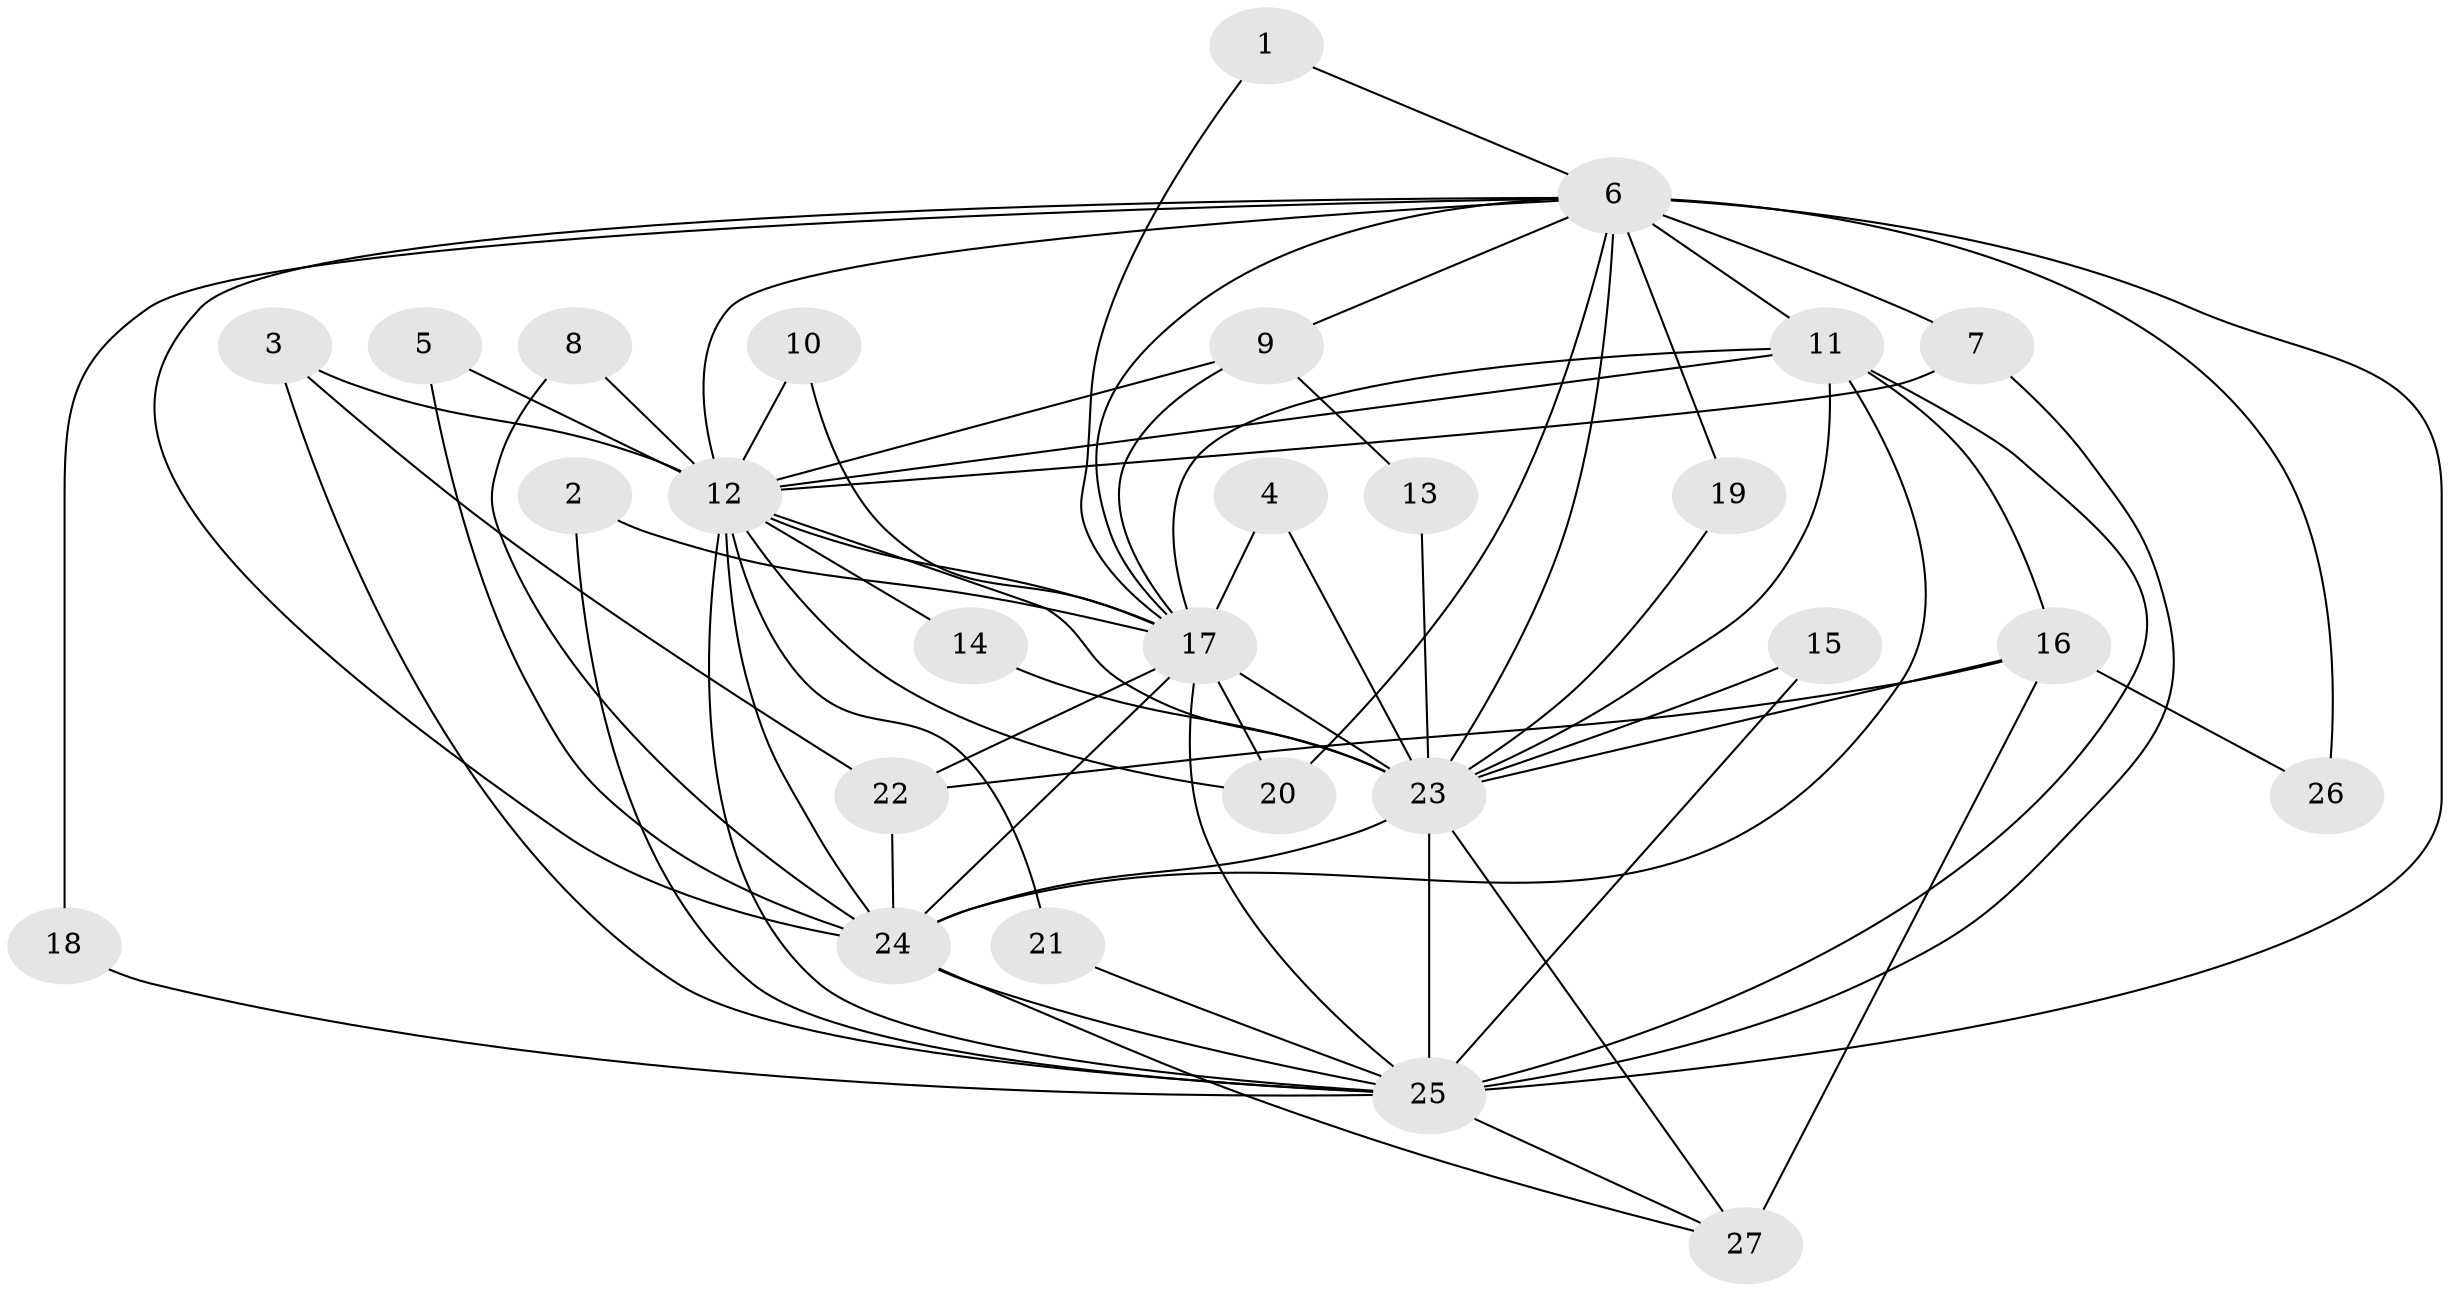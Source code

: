 // original degree distribution, {12: 0.018867924528301886, 15: 0.018867924528301886, 14: 0.03773584905660377, 21: 0.03773584905660377, 17: 0.05660377358490566, 11: 0.018867924528301886, 2: 0.5660377358490566, 5: 0.018867924528301886, 4: 0.03773584905660377, 3: 0.18867924528301888}
// Generated by graph-tools (version 1.1) at 2025/49/03/09/25 03:49:40]
// undirected, 27 vertices, 68 edges
graph export_dot {
graph [start="1"]
  node [color=gray90,style=filled];
  1;
  2;
  3;
  4;
  5;
  6;
  7;
  8;
  9;
  10;
  11;
  12;
  13;
  14;
  15;
  16;
  17;
  18;
  19;
  20;
  21;
  22;
  23;
  24;
  25;
  26;
  27;
  1 -- 6 [weight=1.0];
  1 -- 17 [weight=1.0];
  2 -- 17 [weight=1.0];
  2 -- 25 [weight=1.0];
  3 -- 12 [weight=1.0];
  3 -- 22 [weight=1.0];
  3 -- 25 [weight=1.0];
  4 -- 17 [weight=1.0];
  4 -- 23 [weight=1.0];
  5 -- 12 [weight=1.0];
  5 -- 24 [weight=1.0];
  6 -- 7 [weight=1.0];
  6 -- 9 [weight=1.0];
  6 -- 11 [weight=2.0];
  6 -- 12 [weight=2.0];
  6 -- 17 [weight=2.0];
  6 -- 18 [weight=1.0];
  6 -- 19 [weight=1.0];
  6 -- 20 [weight=1.0];
  6 -- 23 [weight=2.0];
  6 -- 24 [weight=2.0];
  6 -- 25 [weight=4.0];
  6 -- 26 [weight=1.0];
  7 -- 12 [weight=1.0];
  7 -- 25 [weight=1.0];
  8 -- 12 [weight=1.0];
  8 -- 24 [weight=1.0];
  9 -- 12 [weight=1.0];
  9 -- 13 [weight=1.0];
  9 -- 17 [weight=1.0];
  10 -- 12 [weight=1.0];
  10 -- 17 [weight=1.0];
  11 -- 12 [weight=2.0];
  11 -- 16 [weight=1.0];
  11 -- 17 [weight=1.0];
  11 -- 23 [weight=2.0];
  11 -- 24 [weight=1.0];
  11 -- 25 [weight=2.0];
  12 -- 14 [weight=1.0];
  12 -- 17 [weight=2.0];
  12 -- 20 [weight=1.0];
  12 -- 21 [weight=1.0];
  12 -- 23 [weight=5.0];
  12 -- 24 [weight=3.0];
  12 -- 25 [weight=4.0];
  13 -- 23 [weight=1.0];
  14 -- 23 [weight=1.0];
  15 -- 23 [weight=1.0];
  15 -- 25 [weight=1.0];
  16 -- 22 [weight=1.0];
  16 -- 23 [weight=1.0];
  16 -- 26 [weight=1.0];
  16 -- 27 [weight=1.0];
  17 -- 20 [weight=1.0];
  17 -- 22 [weight=1.0];
  17 -- 23 [weight=2.0];
  17 -- 24 [weight=1.0];
  17 -- 25 [weight=2.0];
  18 -- 25 [weight=1.0];
  19 -- 23 [weight=1.0];
  21 -- 25 [weight=1.0];
  22 -- 24 [weight=1.0];
  23 -- 24 [weight=3.0];
  23 -- 25 [weight=4.0];
  23 -- 27 [weight=2.0];
  24 -- 25 [weight=2.0];
  24 -- 27 [weight=1.0];
  25 -- 27 [weight=1.0];
}
